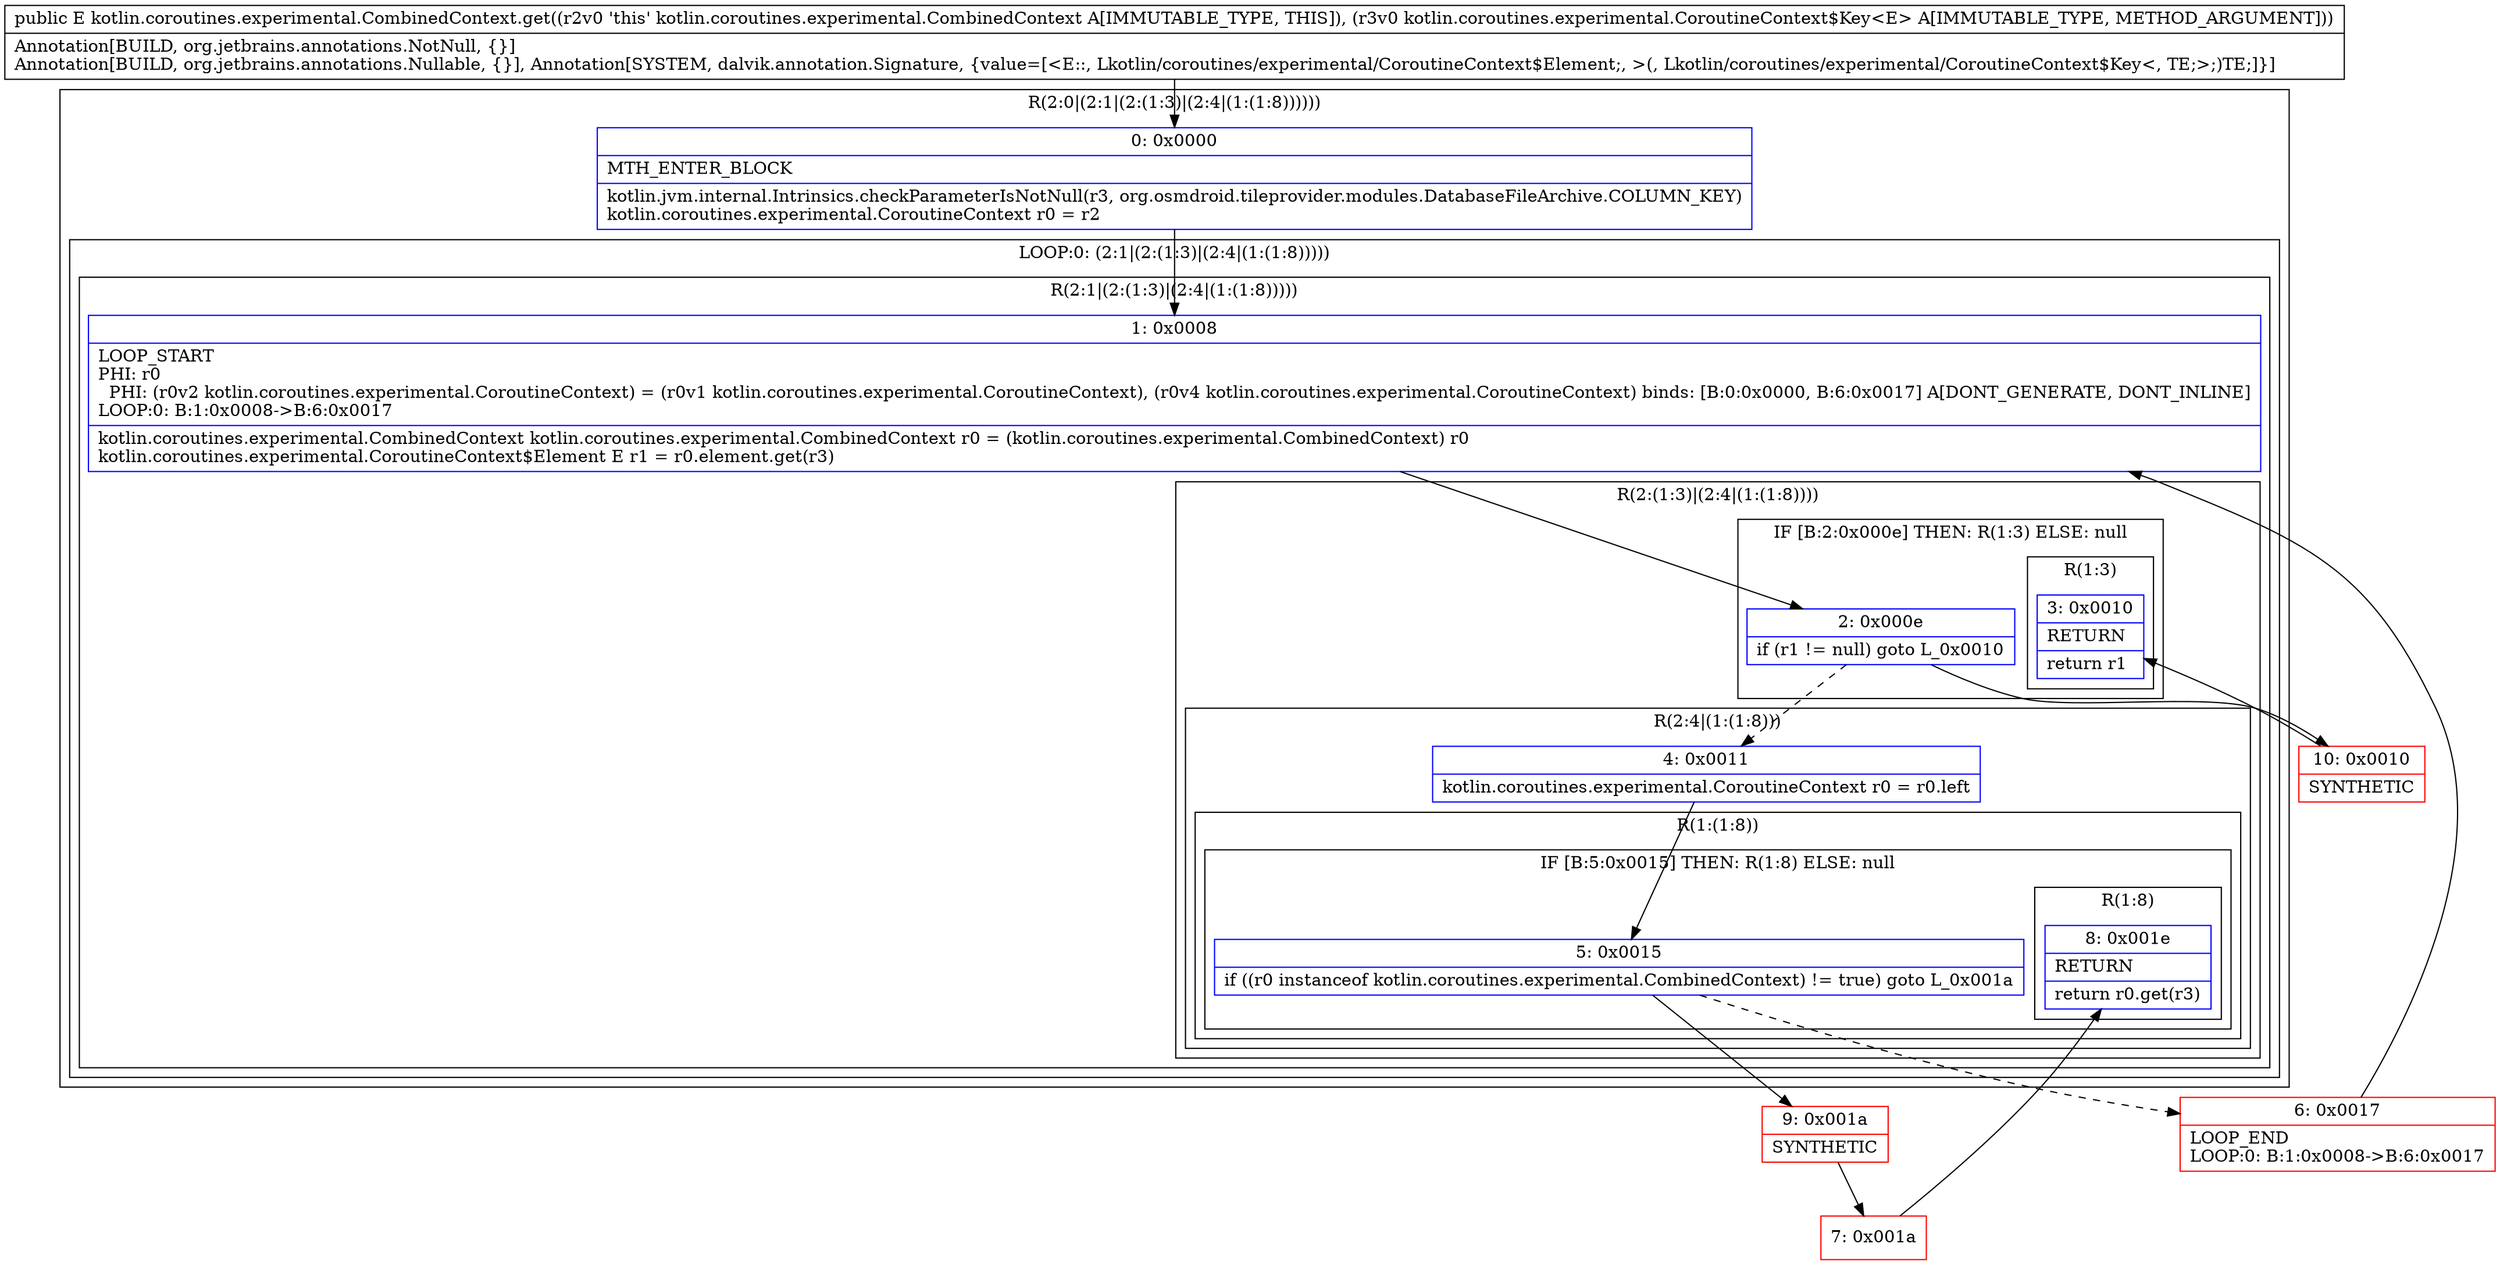 digraph "CFG forkotlin.coroutines.experimental.CombinedContext.get(Lkotlin\/coroutines\/experimental\/CoroutineContext$Key;)Lkotlin\/coroutines\/experimental\/CoroutineContext$Element;" {
subgraph cluster_Region_623256056 {
label = "R(2:0|(2:1|(2:(1:3)|(2:4|(1:(1:8))))))";
node [shape=record,color=blue];
Node_0 [shape=record,label="{0\:\ 0x0000|MTH_ENTER_BLOCK\l|kotlin.jvm.internal.Intrinsics.checkParameterIsNotNull(r3, org.osmdroid.tileprovider.modules.DatabaseFileArchive.COLUMN_KEY)\lkotlin.coroutines.experimental.CoroutineContext r0 = r2\l}"];
subgraph cluster_LoopRegion_1326689321 {
label = "LOOP:0: (2:1|(2:(1:3)|(2:4|(1:(1:8)))))";
node [shape=record,color=blue];
subgraph cluster_Region_1684254788 {
label = "R(2:1|(2:(1:3)|(2:4|(1:(1:8)))))";
node [shape=record,color=blue];
Node_1 [shape=record,label="{1\:\ 0x0008|LOOP_START\lPHI: r0 \l  PHI: (r0v2 kotlin.coroutines.experimental.CoroutineContext) = (r0v1 kotlin.coroutines.experimental.CoroutineContext), (r0v4 kotlin.coroutines.experimental.CoroutineContext) binds: [B:0:0x0000, B:6:0x0017] A[DONT_GENERATE, DONT_INLINE]\lLOOP:0: B:1:0x0008\-\>B:6:0x0017\l|kotlin.coroutines.experimental.CombinedContext kotlin.coroutines.experimental.CombinedContext r0 = (kotlin.coroutines.experimental.CombinedContext) r0\lkotlin.coroutines.experimental.CoroutineContext$Element E r1 = r0.element.get(r3)\l}"];
subgraph cluster_Region_1672893806 {
label = "R(2:(1:3)|(2:4|(1:(1:8))))";
node [shape=record,color=blue];
subgraph cluster_IfRegion_1252398784 {
label = "IF [B:2:0x000e] THEN: R(1:3) ELSE: null";
node [shape=record,color=blue];
Node_2 [shape=record,label="{2\:\ 0x000e|if (r1 != null) goto L_0x0010\l}"];
subgraph cluster_Region_859733568 {
label = "R(1:3)";
node [shape=record,color=blue];
Node_3 [shape=record,label="{3\:\ 0x0010|RETURN\l|return r1\l}"];
}
}
subgraph cluster_Region_1328573236 {
label = "R(2:4|(1:(1:8)))";
node [shape=record,color=blue];
Node_4 [shape=record,label="{4\:\ 0x0011|kotlin.coroutines.experimental.CoroutineContext r0 = r0.left\l}"];
subgraph cluster_Region_602003273 {
label = "R(1:(1:8))";
node [shape=record,color=blue];
subgraph cluster_IfRegion_314470065 {
label = "IF [B:5:0x0015] THEN: R(1:8) ELSE: null";
node [shape=record,color=blue];
Node_5 [shape=record,label="{5\:\ 0x0015|if ((r0 instanceof kotlin.coroutines.experimental.CombinedContext) != true) goto L_0x001a\l}"];
subgraph cluster_Region_100906239 {
label = "R(1:8)";
node [shape=record,color=blue];
Node_8 [shape=record,label="{8\:\ 0x001e|RETURN\l|return r0.get(r3)\l}"];
}
}
}
}
}
}
}
}
Node_6 [shape=record,color=red,label="{6\:\ 0x0017|LOOP_END\lLOOP:0: B:1:0x0008\-\>B:6:0x0017\l}"];
Node_7 [shape=record,color=red,label="{7\:\ 0x001a}"];
Node_9 [shape=record,color=red,label="{9\:\ 0x001a|SYNTHETIC\l}"];
Node_10 [shape=record,color=red,label="{10\:\ 0x0010|SYNTHETIC\l}"];
MethodNode[shape=record,label="{public E kotlin.coroutines.experimental.CombinedContext.get((r2v0 'this' kotlin.coroutines.experimental.CombinedContext A[IMMUTABLE_TYPE, THIS]), (r3v0 kotlin.coroutines.experimental.CoroutineContext$Key\<E\> A[IMMUTABLE_TYPE, METHOD_ARGUMENT]))  | Annotation[BUILD, org.jetbrains.annotations.NotNull, \{\}]\lAnnotation[BUILD, org.jetbrains.annotations.Nullable, \{\}], Annotation[SYSTEM, dalvik.annotation.Signature, \{value=[\<E::, Lkotlin\/coroutines\/experimental\/CoroutineContext$Element;, \>(, Lkotlin\/coroutines\/experimental\/CoroutineContext$Key\<, TE;\>;)TE;]\}]\l}"];
MethodNode -> Node_0;
Node_0 -> Node_1;
Node_1 -> Node_2;
Node_2 -> Node_4[style=dashed];
Node_2 -> Node_10;
Node_4 -> Node_5;
Node_5 -> Node_6[style=dashed];
Node_5 -> Node_9;
Node_6 -> Node_1;
Node_7 -> Node_8;
Node_9 -> Node_7;
Node_10 -> Node_3;
}

